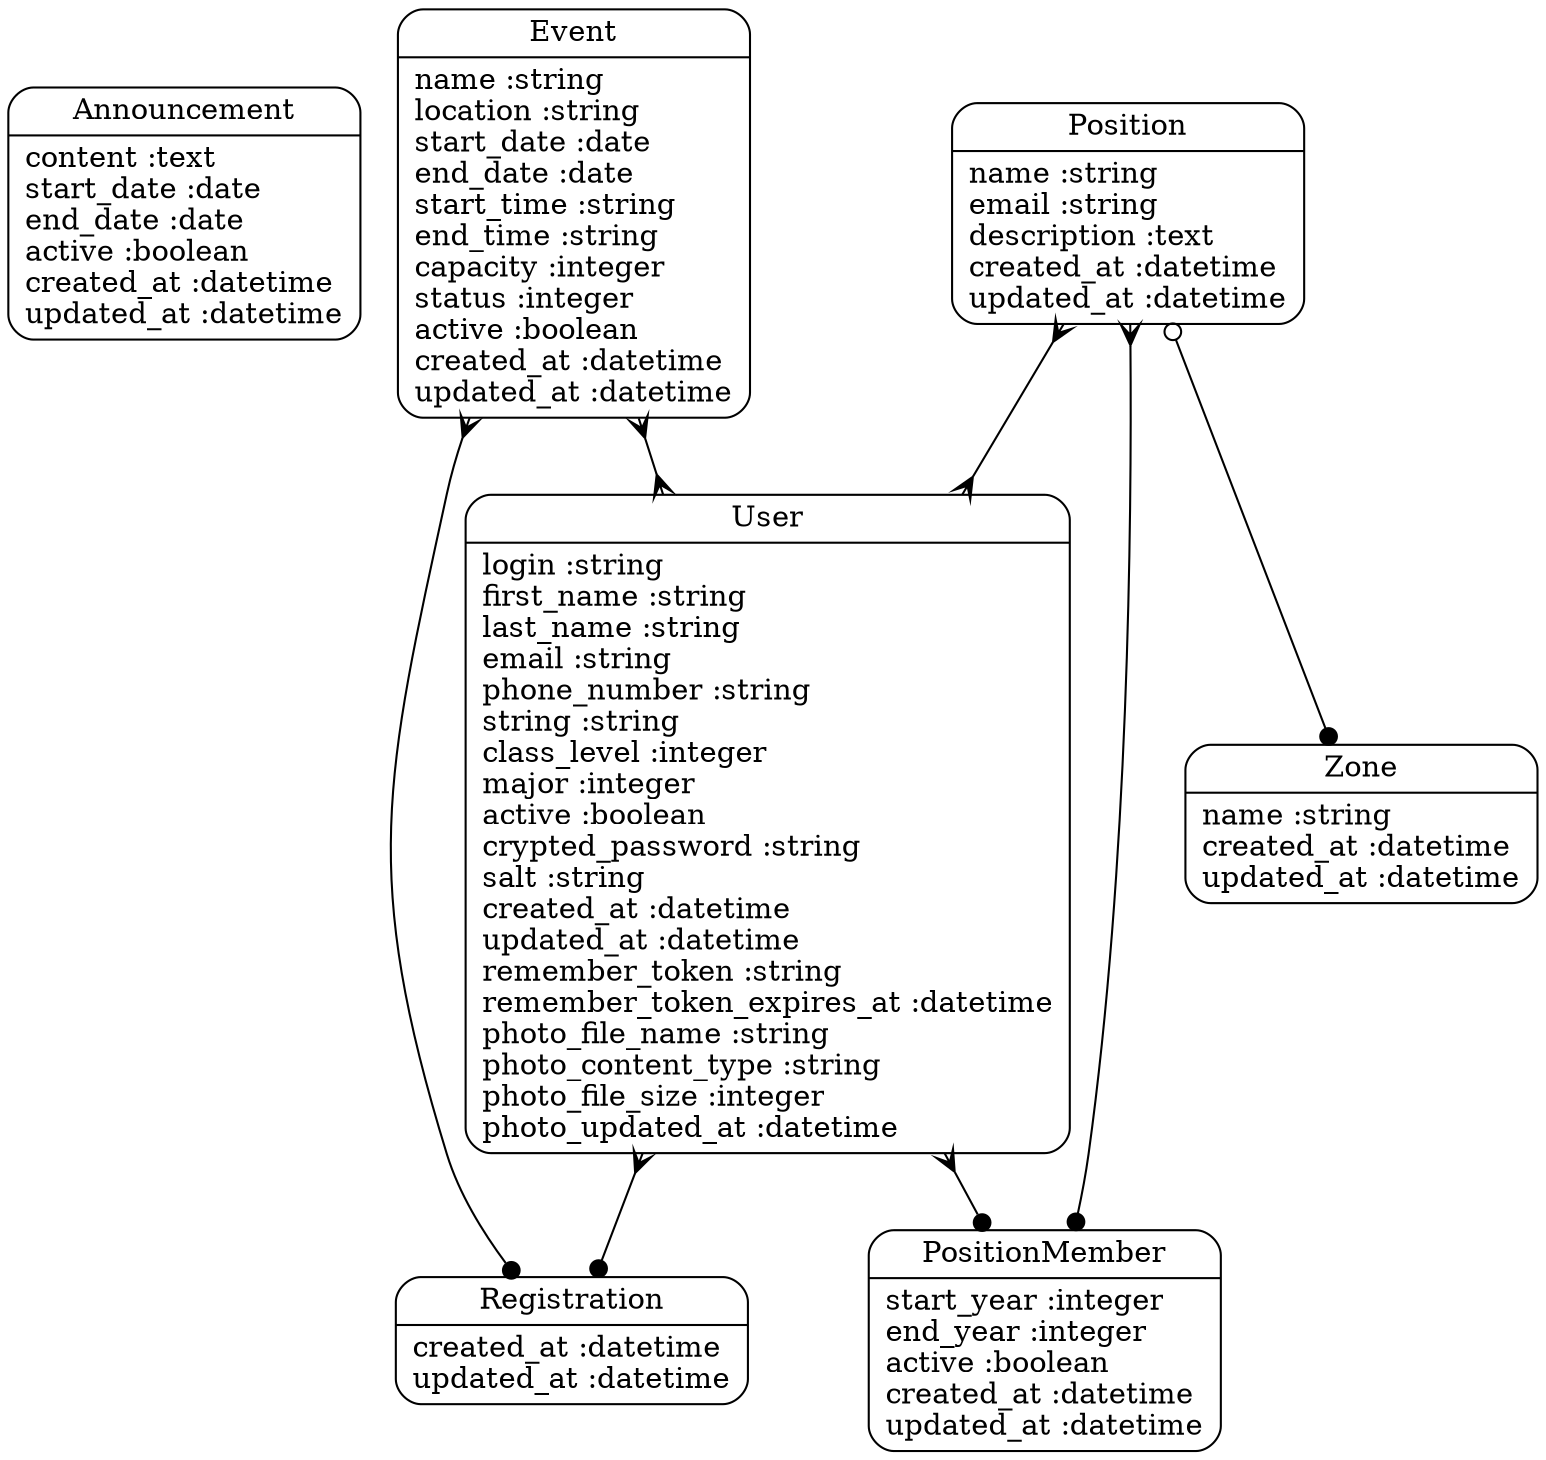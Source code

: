 digraph models_diagram {
	graph[overlap=false, splines=true]
	"Announcement" [shape=Mrecord, label="{Announcement|content :text\lstart_date :date\lend_date :date\lactive :boolean\lcreated_at :datetime\lupdated_at :datetime\l}"]
	"Event" [shape=Mrecord, label="{Event|name :string\llocation :string\lstart_date :date\lend_date :date\lstart_time :string\lend_time :string\lcapacity :integer\lstatus :integer\lactive :boolean\lcreated_at :datetime\lupdated_at :datetime\l}"]
	"Position" [shape=Mrecord, label="{Position|name :string\lemail :string\ldescription :text\lcreated_at :datetime\lupdated_at :datetime\l}"]
	"PositionMember" [shape=Mrecord, label="{PositionMember|start_year :integer\lend_year :integer\lactive :boolean\lcreated_at :datetime\lupdated_at :datetime\l}"]
	"Registration" [shape=Mrecord, label="{Registration|created_at :datetime\lupdated_at :datetime\l}"]
	"User" [shape=Mrecord, label="{User|login :string\lfirst_name :string\llast_name :string\lemail :string\lphone_number :string\lstring :string\lclass_level :integer\lmajor :integer\lactive :boolean\lcrypted_password :string\lsalt :string\lcreated_at :datetime\lupdated_at :datetime\lremember_token :string\lremember_token_expires_at :datetime\lphoto_file_name :string\lphoto_content_type :string\lphoto_file_size :integer\lphoto_updated_at :datetime\l}"]
	"Zone" [shape=Mrecord, label="{Zone|name :string\lcreated_at :datetime\lupdated_at :datetime\l}"]
	"Event" -> "Registration" [arrowtail=crow, arrowhead=dot, dir=both]
	"Event" -> "User" [arrowtail=crow, arrowhead=crow, dir=both]
	"Position" -> "PositionMember" [arrowtail=crow, arrowhead=dot, dir=both]
	"Position" -> "Zone" [arrowtail=odot, arrowhead=dot, dir=both]
	"Position" -> "User" [arrowtail=crow, arrowhead=crow, dir=both]
	"User" -> "PositionMember" [arrowtail=crow, arrowhead=dot, dir=both]
	"User" -> "Registration" [arrowtail=crow, arrowhead=dot, dir=both]
}
